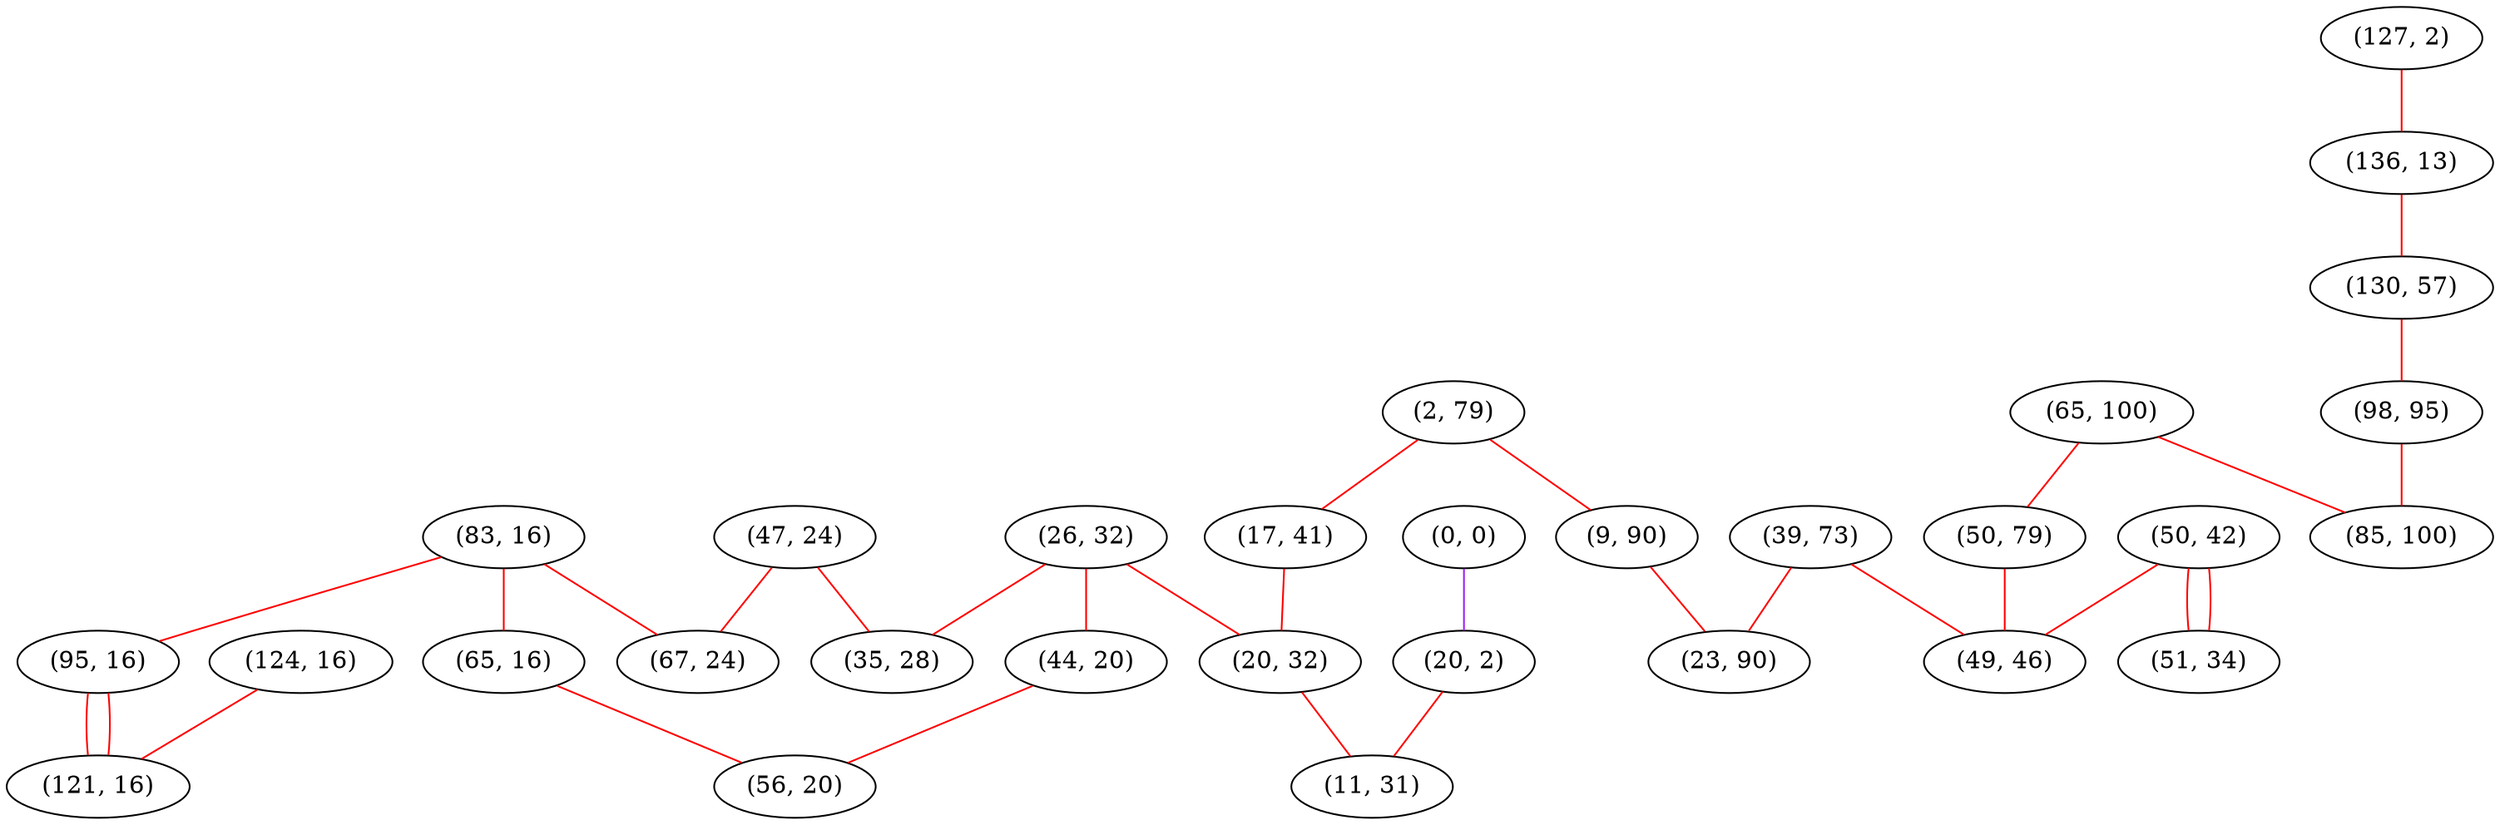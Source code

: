 graph "" {
"(47, 24)";
"(127, 2)";
"(0, 0)";
"(136, 13)";
"(50, 42)";
"(124, 16)";
"(83, 16)";
"(26, 32)";
"(95, 16)";
"(65, 100)";
"(35, 28)";
"(2, 79)";
"(39, 73)";
"(9, 90)";
"(44, 20)";
"(17, 41)";
"(20, 32)";
"(51, 34)";
"(23, 90)";
"(130, 57)";
"(67, 24)";
"(121, 16)";
"(50, 79)";
"(20, 2)";
"(65, 16)";
"(98, 95)";
"(85, 100)";
"(11, 31)";
"(49, 46)";
"(56, 20)";
"(47, 24)" -- "(67, 24)"  [color=red, key=0, weight=1];
"(47, 24)" -- "(35, 28)"  [color=red, key=0, weight=1];
"(127, 2)" -- "(136, 13)"  [color=red, key=0, weight=1];
"(0, 0)" -- "(20, 2)"  [color=purple, key=0, weight=4];
"(136, 13)" -- "(130, 57)"  [color=red, key=0, weight=1];
"(50, 42)" -- "(51, 34)"  [color=red, key=0, weight=1];
"(50, 42)" -- "(51, 34)"  [color=red, key=1, weight=1];
"(50, 42)" -- "(49, 46)"  [color=red, key=0, weight=1];
"(124, 16)" -- "(121, 16)"  [color=red, key=0, weight=1];
"(83, 16)" -- "(67, 24)"  [color=red, key=0, weight=1];
"(83, 16)" -- "(65, 16)"  [color=red, key=0, weight=1];
"(83, 16)" -- "(95, 16)"  [color=red, key=0, weight=1];
"(26, 32)" -- "(44, 20)"  [color=red, key=0, weight=1];
"(26, 32)" -- "(35, 28)"  [color=red, key=0, weight=1];
"(26, 32)" -- "(20, 32)"  [color=red, key=0, weight=1];
"(95, 16)" -- "(121, 16)"  [color=red, key=0, weight=1];
"(95, 16)" -- "(121, 16)"  [color=red, key=1, weight=1];
"(65, 100)" -- "(50, 79)"  [color=red, key=0, weight=1];
"(65, 100)" -- "(85, 100)"  [color=red, key=0, weight=1];
"(2, 79)" -- "(9, 90)"  [color=red, key=0, weight=1];
"(2, 79)" -- "(17, 41)"  [color=red, key=0, weight=1];
"(39, 73)" -- "(49, 46)"  [color=red, key=0, weight=1];
"(39, 73)" -- "(23, 90)"  [color=red, key=0, weight=1];
"(9, 90)" -- "(23, 90)"  [color=red, key=0, weight=1];
"(44, 20)" -- "(56, 20)"  [color=red, key=0, weight=1];
"(17, 41)" -- "(20, 32)"  [color=red, key=0, weight=1];
"(20, 32)" -- "(11, 31)"  [color=red, key=0, weight=1];
"(130, 57)" -- "(98, 95)"  [color=red, key=0, weight=1];
"(50, 79)" -- "(49, 46)"  [color=red, key=0, weight=1];
"(20, 2)" -- "(11, 31)"  [color=red, key=0, weight=1];
"(65, 16)" -- "(56, 20)"  [color=red, key=0, weight=1];
"(98, 95)" -- "(85, 100)"  [color=red, key=0, weight=1];
}

